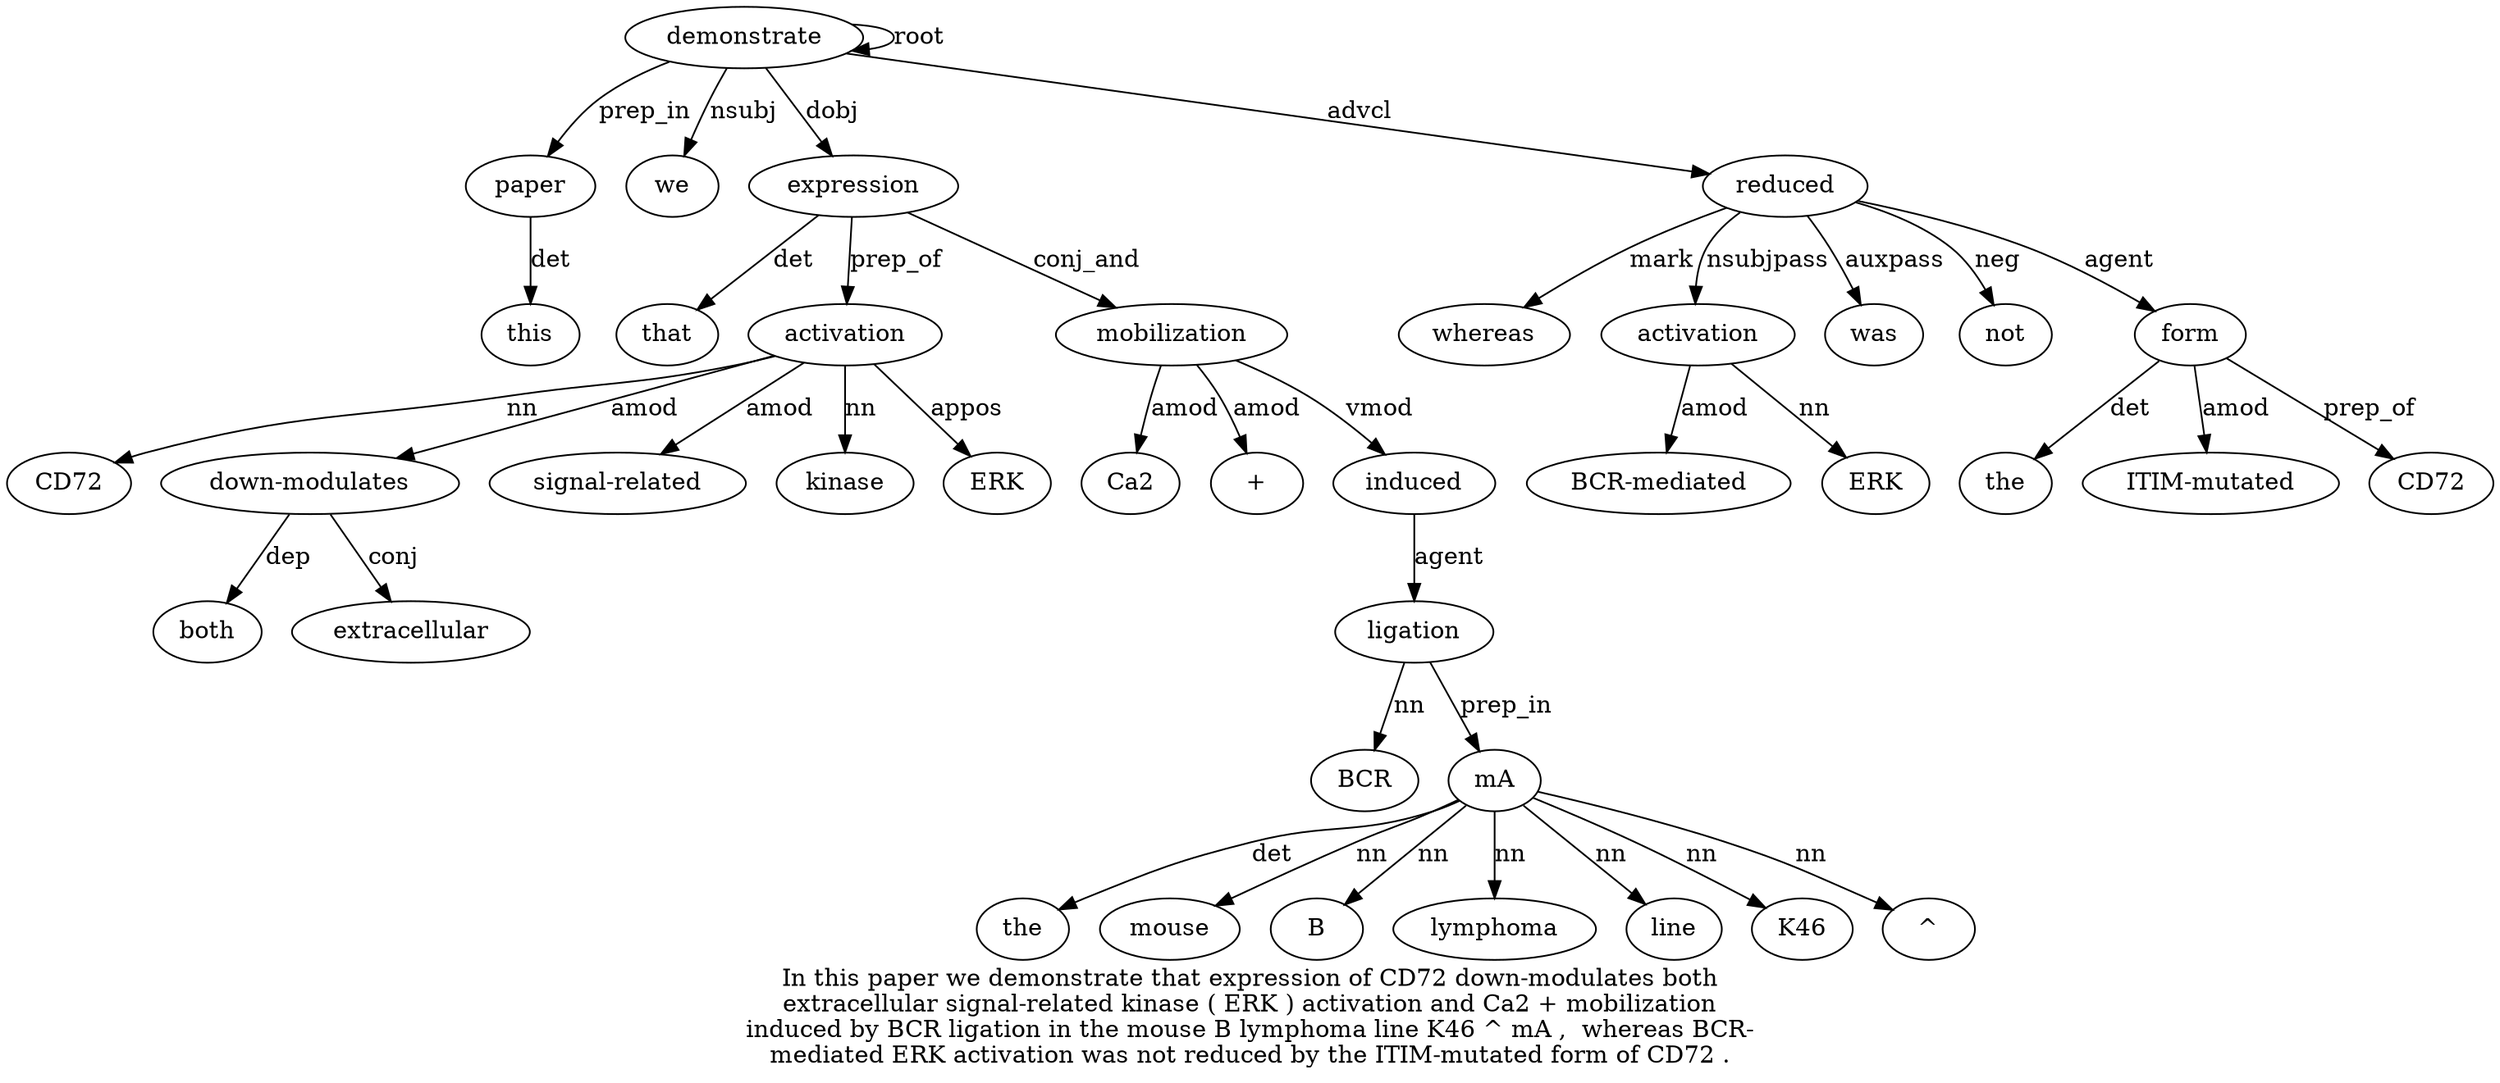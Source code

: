 digraph "In this paper we demonstrate that expression of CD72 down-modulates both extracellular signal-related kinase ( ERK ) activation and Ca2 + mobilization induced by BCR ligation in the mouse B lymphoma line K46 ^ mA ,  whereas BCR-mediated ERK activation was not reduced by the ITIM-mutated form of CD72 ." {
label="In this paper we demonstrate that expression of CD72 down-modulates both
extracellular signal-related kinase ( ERK ) activation and Ca2 + mobilization
induced by BCR ligation in the mouse B lymphoma line K46 ^ mA ,  whereas BCR-
mediated ERK activation was not reduced by the ITIM-mutated form of CD72 .";
paper3 [style=filled, fillcolor=white, label=paper];
this2 [style=filled, fillcolor=white, label=this];
paper3 -> this2  [label=det];
demonstrate5 [style=filled, fillcolor=white, label=demonstrate];
demonstrate5 -> paper3  [label=prep_in];
we4 [style=filled, fillcolor=white, label=we];
demonstrate5 -> we4  [label=nsubj];
demonstrate5 -> demonstrate5  [label=root];
expression7 [style=filled, fillcolor=white, label=expression];
that6 [style=filled, fillcolor=white, label=that];
expression7 -> that6  [label=det];
demonstrate5 -> expression7  [label=dobj];
activation18 [style=filled, fillcolor=white, label=activation];
CD729 [style=filled, fillcolor=white, label=CD72];
activation18 -> CD729  [label=nn];
"down-modulates10" [style=filled, fillcolor=white, label="down-modulates"];
activation18 -> "down-modulates10"  [label=amod];
both11 [style=filled, fillcolor=white, label=both];
"down-modulates10" -> both11  [label=dep];
extracellular12 [style=filled, fillcolor=white, label=extracellular];
"down-modulates10" -> extracellular12  [label=conj];
"signal-related13" [style=filled, fillcolor=white, label="signal-related"];
activation18 -> "signal-related13"  [label=amod];
kinase14 [style=filled, fillcolor=white, label=kinase];
activation18 -> kinase14  [label=nn];
ERK16 [style=filled, fillcolor=white, label=ERK];
activation18 -> ERK16  [label=appos];
expression7 -> activation18  [label=prep_of];
mobilization22 [style=filled, fillcolor=white, label=mobilization];
Ca220 [style=filled, fillcolor=white, label=Ca2];
mobilization22 -> Ca220  [label=amod];
"+21" [style=filled, fillcolor=white, label="+"];
mobilization22 -> "+21"  [label=amod];
expression7 -> mobilization22  [label=conj_and];
induced23 [style=filled, fillcolor=white, label=induced];
mobilization22 -> induced23  [label=vmod];
ligation26 [style=filled, fillcolor=white, label=ligation];
BCR25 [style=filled, fillcolor=white, label=BCR];
ligation26 -> BCR25  [label=nn];
induced23 -> ligation26  [label=agent];
mA35 [style=filled, fillcolor=white, label=mA];
the28 [style=filled, fillcolor=white, label=the];
mA35 -> the28  [label=det];
mouse29 [style=filled, fillcolor=white, label=mouse];
mA35 -> mouse29  [label=nn];
B30 [style=filled, fillcolor=white, label=B];
mA35 -> B30  [label=nn];
lymphoma31 [style=filled, fillcolor=white, label=lymphoma];
mA35 -> lymphoma31  [label=nn];
line32 [style=filled, fillcolor=white, label=line];
mA35 -> line32  [label=nn];
K4633 [style=filled, fillcolor=white, label=K46];
mA35 -> K4633  [label=nn];
"^34" [style=filled, fillcolor=white, label="^"];
mA35 -> "^34"  [label=nn];
ligation26 -> mA35  [label=prep_in];
reduced43 [style=filled, fillcolor=white, label=reduced];
whereas37 [style=filled, fillcolor=white, label=whereas];
reduced43 -> whereas37  [label=mark];
activation40 [style=filled, fillcolor=white, label=activation];
"BCR-mediated38" [style=filled, fillcolor=white, label="BCR-mediated"];
activation40 -> "BCR-mediated38"  [label=amod];
ERK39 [style=filled, fillcolor=white, label=ERK];
activation40 -> ERK39  [label=nn];
reduced43 -> activation40  [label=nsubjpass];
was41 [style=filled, fillcolor=white, label=was];
reduced43 -> was41  [label=auxpass];
not42 [style=filled, fillcolor=white, label=not];
reduced43 -> not42  [label=neg];
demonstrate5 -> reduced43  [label=advcl];
form47 [style=filled, fillcolor=white, label=form];
the45 [style=filled, fillcolor=white, label=the];
form47 -> the45  [label=det];
"ITIM-mutated46" [style=filled, fillcolor=white, label="ITIM-mutated"];
form47 -> "ITIM-mutated46"  [label=amod];
reduced43 -> form47  [label=agent];
CD7249 [style=filled, fillcolor=white, label=CD72];
form47 -> CD7249  [label=prep_of];
}
